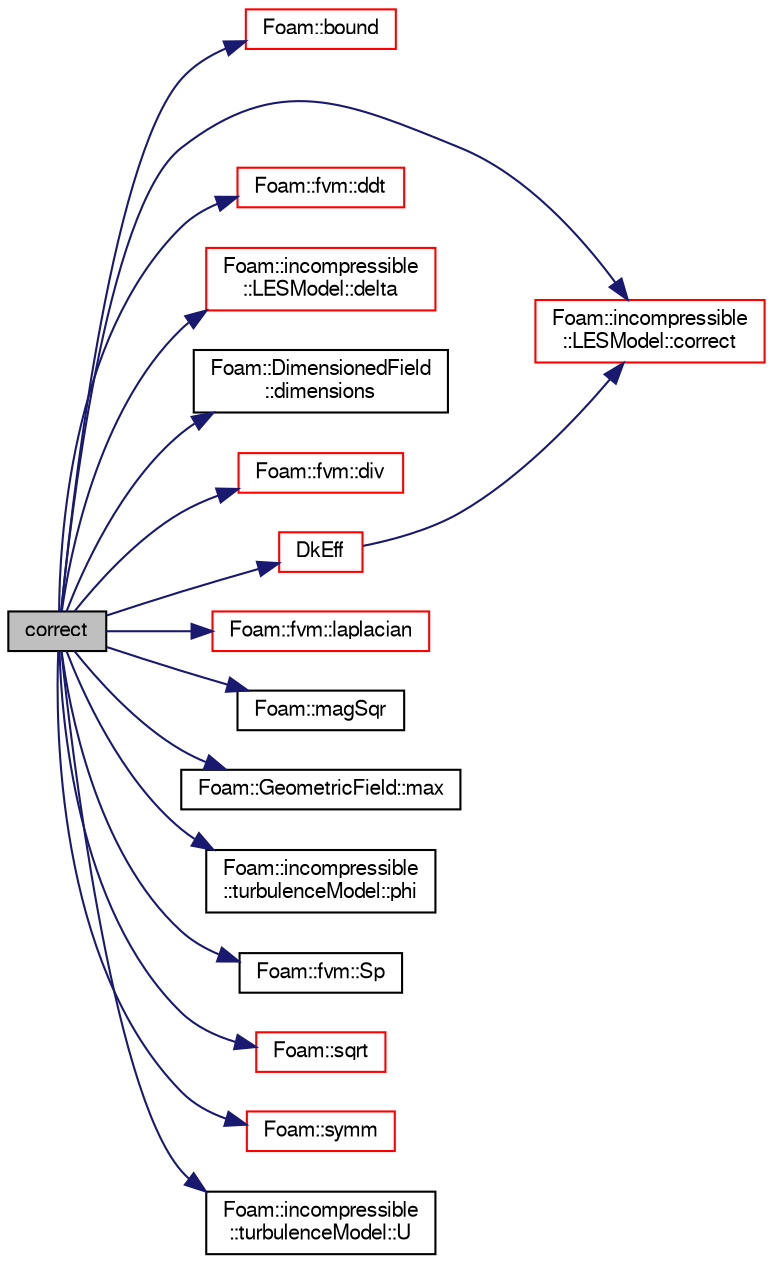 digraph "correct"
{
  bgcolor="transparent";
  edge [fontname="FreeSans",fontsize="10",labelfontname="FreeSans",labelfontsize="10"];
  node [fontname="FreeSans",fontsize="10",shape=record];
  rankdir="LR";
  Node738 [label="correct",height=0.2,width=0.4,color="black", fillcolor="grey75", style="filled", fontcolor="black"];
  Node738 -> Node739 [color="midnightblue",fontsize="10",style="solid",fontname="FreeSans"];
  Node739 [label="Foam::bound",height=0.2,width=0.4,color="red",URL="$a21124.html#a334b2a2d0ce7997d360f7a018174a077",tooltip="Bound the given scalar field if it has gone unbounded. "];
  Node738 -> Node1053 [color="midnightblue",fontsize="10",style="solid",fontname="FreeSans"];
  Node1053 [label="Foam::incompressible\l::LESModel::correct",height=0.2,width=0.4,color="red",URL="$a30874.html#a3ae44b28050c3aa494c1d8e18cf618c1",tooltip="Correct Eddy-Viscosity and related properties. "];
  Node738 -> Node1056 [color="midnightblue",fontsize="10",style="solid",fontname="FreeSans"];
  Node1056 [label="Foam::fvm::ddt",height=0.2,width=0.4,color="red",URL="$a21135.html#a2d88eca98ab69b84af7ddb96e35f5a44"];
  Node738 -> Node1057 [color="midnightblue",fontsize="10",style="solid",fontname="FreeSans"];
  Node1057 [label="Foam::incompressible\l::LESModel::delta",height=0.2,width=0.4,color="red",URL="$a30874.html#a5673fef691ba7a897c8043a8fc9a4ce0",tooltip="Access function to filter width. "];
  Node738 -> Node743 [color="midnightblue",fontsize="10",style="solid",fontname="FreeSans"];
  Node743 [label="Foam::DimensionedField\l::dimensions",height=0.2,width=0.4,color="black",URL="$a26390.html#a66989c1e0666e0d0c93a2056ce75599e",tooltip="Return dimensions. "];
  Node738 -> Node1059 [color="midnightblue",fontsize="10",style="solid",fontname="FreeSans"];
  Node1059 [label="Foam::fvm::div",height=0.2,width=0.4,color="red",URL="$a21135.html#a058dd4757c11ae656c8d576632b33d25"];
  Node738 -> Node1068 [color="midnightblue",fontsize="10",style="solid",fontname="FreeSans"];
  Node1068 [label="DkEff",height=0.2,width=0.4,color="red",URL="$a30842.html#a1faa4b448524c4de622637dc51aa4a30",tooltip="Return the effective diffusivity for k. "];
  Node1068 -> Node1053 [color="midnightblue",fontsize="10",style="solid",fontname="FreeSans"];
  Node738 -> Node1168 [color="midnightblue",fontsize="10",style="solid",fontname="FreeSans"];
  Node1168 [label="Foam::fvm::laplacian",height=0.2,width=0.4,color="red",URL="$a21135.html#a05679b154654e47e9f1e2fbd2bc0bae0"];
  Node738 -> Node1169 [color="midnightblue",fontsize="10",style="solid",fontname="FreeSans"];
  Node1169 [label="Foam::magSqr",height=0.2,width=0.4,color="black",URL="$a21124.html#ae6fff2c6981e6d9618aa5038e69def6e"];
  Node738 -> Node1170 [color="midnightblue",fontsize="10",style="solid",fontname="FreeSans"];
  Node1170 [label="Foam::GeometricField::max",height=0.2,width=0.4,color="black",URL="$a22434.html#a02f51609ede2ab447ff3511e01db1fc6"];
  Node738 -> Node1171 [color="midnightblue",fontsize="10",style="solid",fontname="FreeSans"];
  Node1171 [label="Foam::incompressible\l::turbulenceModel::phi",height=0.2,width=0.4,color="black",URL="$a31102.html#afa376adc6cc59952d2f6f2ad38bba068",tooltip="Access function to flux field. "];
  Node738 -> Node1172 [color="midnightblue",fontsize="10",style="solid",fontname="FreeSans"];
  Node1172 [label="Foam::fvm::Sp",height=0.2,width=0.4,color="black",URL="$a21135.html#a67e0938495ebeac7ad57361957720554"];
  Node738 -> Node1173 [color="midnightblue",fontsize="10",style="solid",fontname="FreeSans"];
  Node1173 [label="Foam::sqrt",height=0.2,width=0.4,color="red",URL="$a21124.html#a8616bd62eebf2342a80222fecb1bda71"];
  Node738 -> Node1174 [color="midnightblue",fontsize="10",style="solid",fontname="FreeSans"];
  Node1174 [label="Foam::symm",height=0.2,width=0.4,color="red",URL="$a21124.html#a112755faabb5ff081d7a25a936a1d3c4"];
  Node738 -> Node1175 [color="midnightblue",fontsize="10",style="solid",fontname="FreeSans"];
  Node1175 [label="Foam::incompressible\l::turbulenceModel::U",height=0.2,width=0.4,color="black",URL="$a31102.html#a536d168d7b335fe81f506f232b5b4872",tooltip="Access function to velocity field. "];
}
